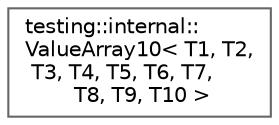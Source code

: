 digraph "Gráfico de jerarquía de clases"
{
 // LATEX_PDF_SIZE
  bgcolor="transparent";
  edge [fontname=Helvetica,fontsize=10,labelfontname=Helvetica,labelfontsize=10];
  node [fontname=Helvetica,fontsize=10,shape=box,height=0.2,width=0.4];
  rankdir="LR";
  Node0 [id="Node000000",label="testing::internal::\lValueArray10\< T1, T2,\l T3, T4, T5, T6, T7,\l T8, T9, T10 \>",height=0.2,width=0.4,color="grey40", fillcolor="white", style="filled",URL="$classtesting_1_1internal_1_1_value_array10.html",tooltip=" "];
}
